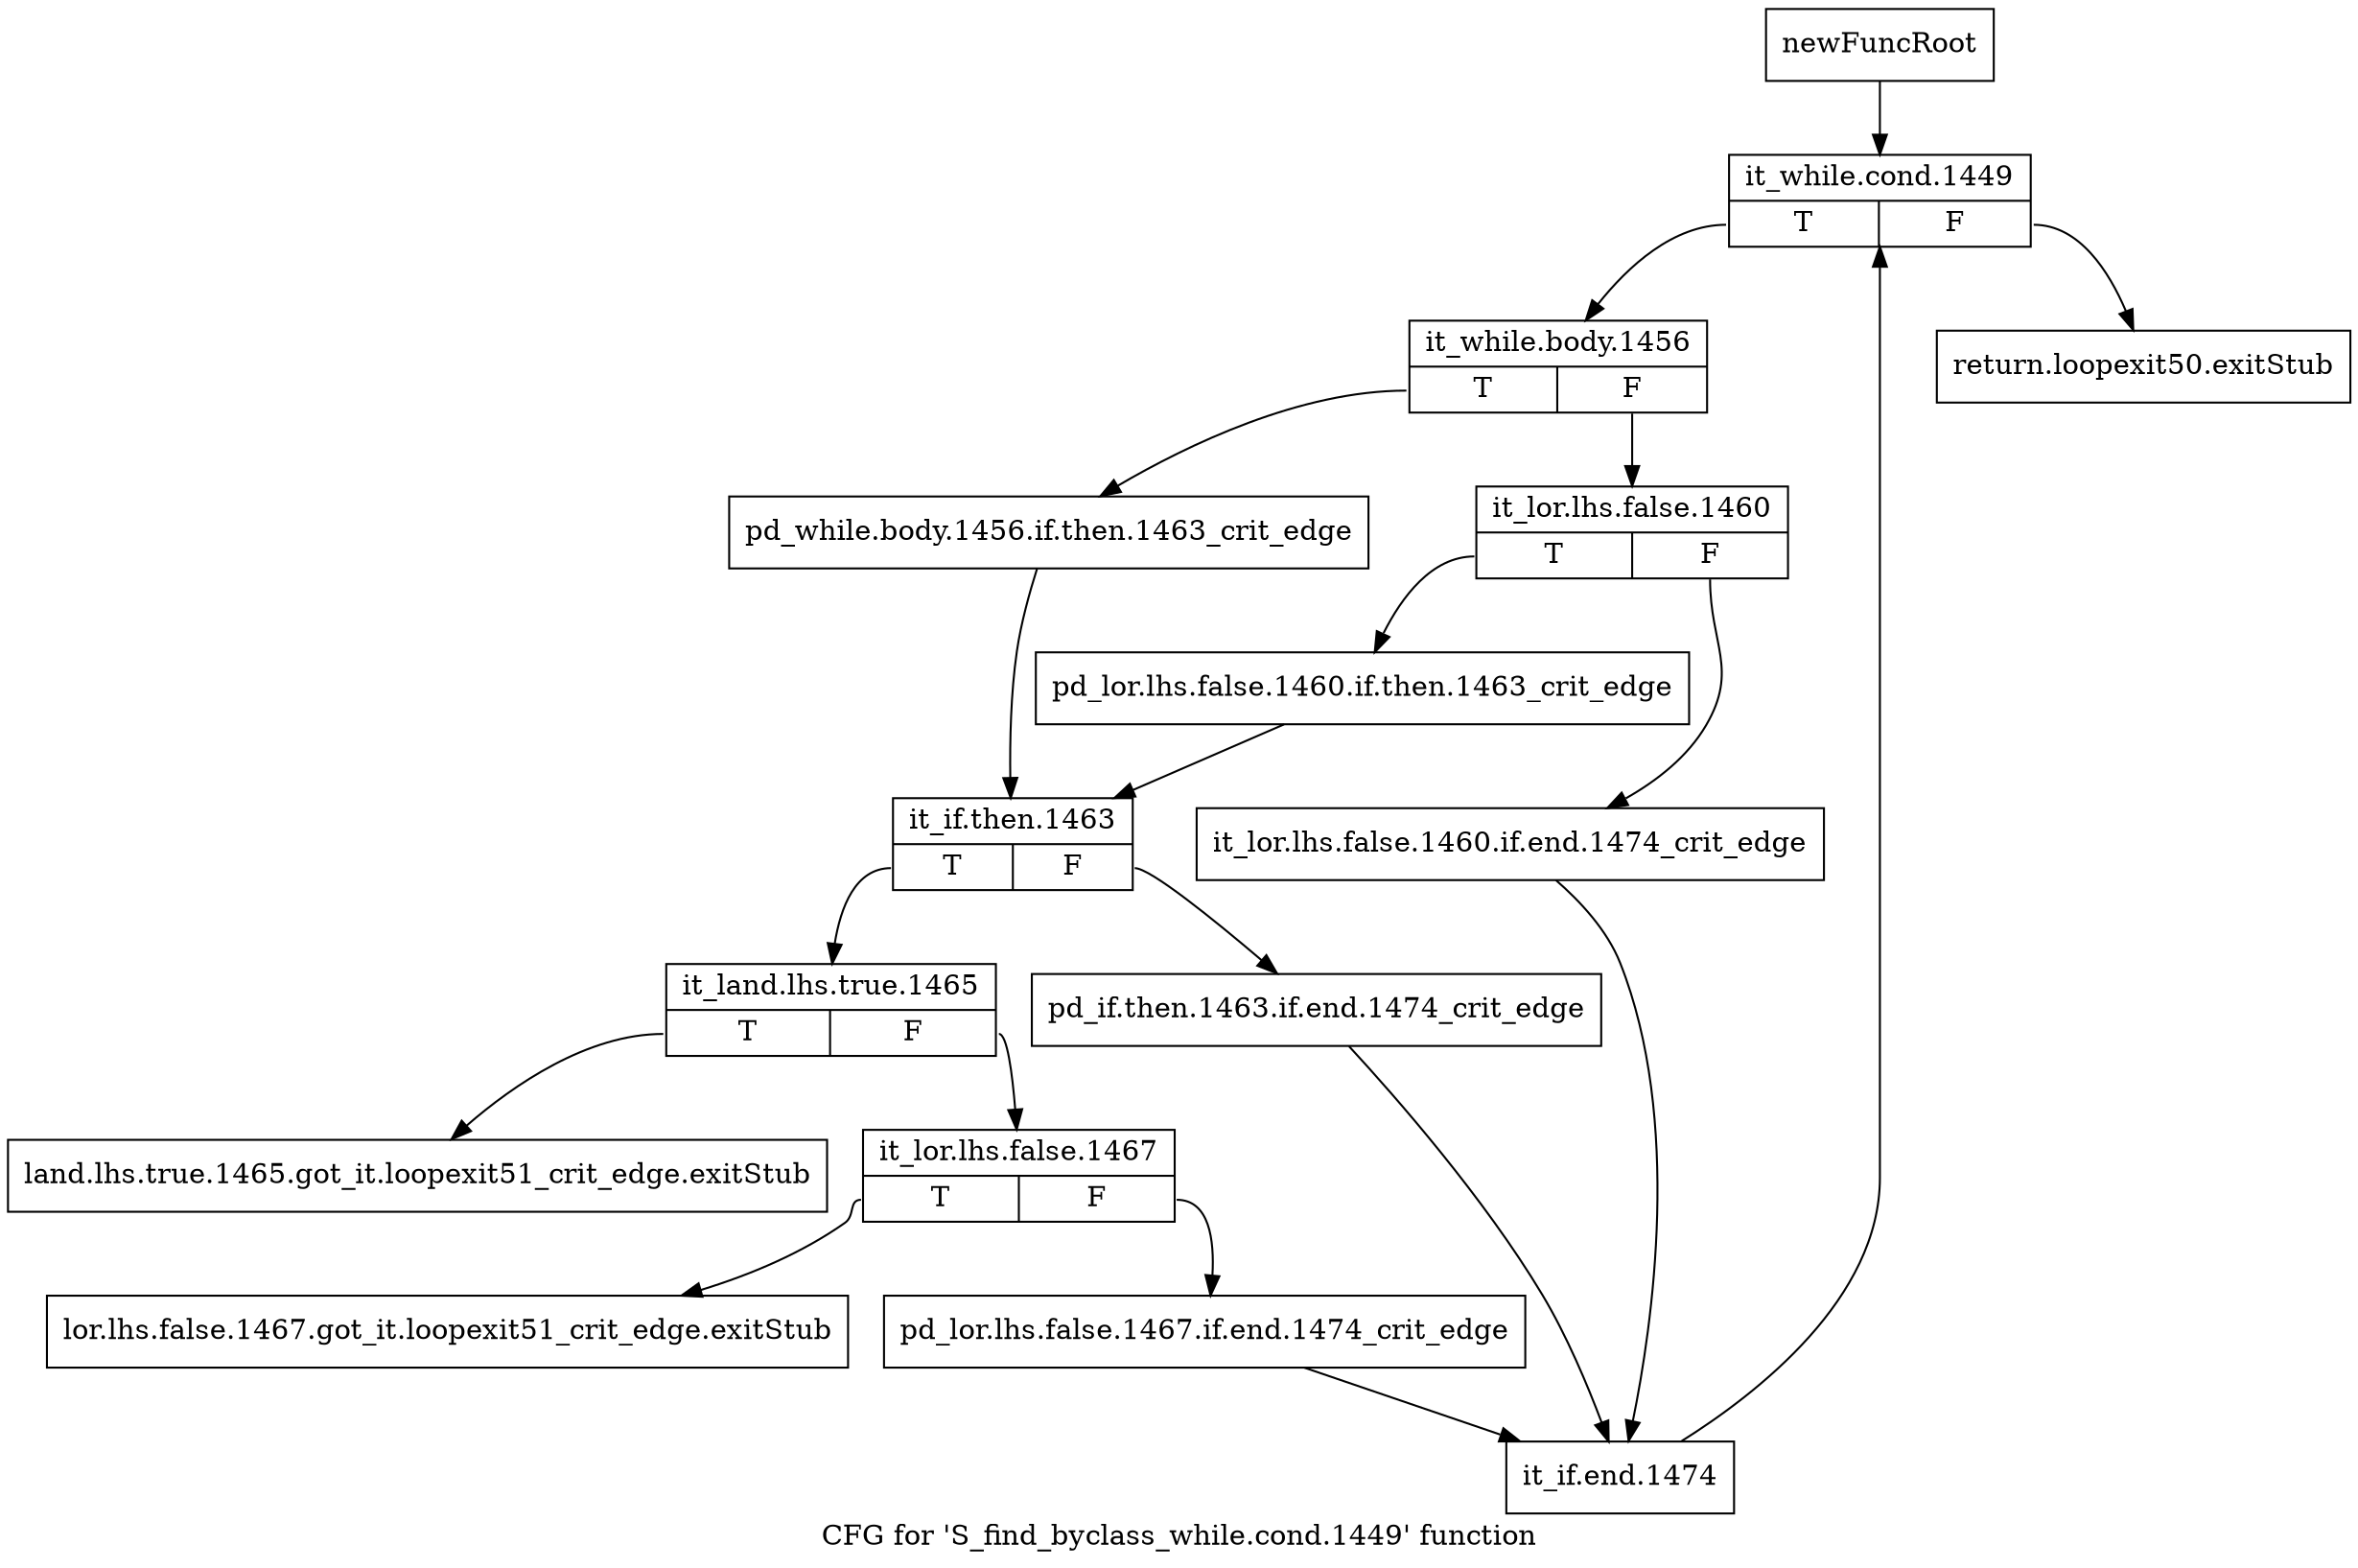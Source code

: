 digraph "CFG for 'S_find_byclass_while.cond.1449' function" {
	label="CFG for 'S_find_byclass_while.cond.1449' function";

	Node0x52bea30 [shape=record,label="{newFuncRoot}"];
	Node0x52bea30 -> Node0x52beb70;
	Node0x52bea80 [shape=record,label="{return.loopexit50.exitStub}"];
	Node0x52bead0 [shape=record,label="{land.lhs.true.1465.got_it.loopexit51_crit_edge.exitStub}"];
	Node0x52beb20 [shape=record,label="{lor.lhs.false.1467.got_it.loopexit51_crit_edge.exitStub}"];
	Node0x52beb70 [shape=record,label="{it_while.cond.1449|{<s0>T|<s1>F}}"];
	Node0x52beb70:s0 -> Node0x52bebc0;
	Node0x52beb70:s1 -> Node0x52bea80;
	Node0x52bebc0 [shape=record,label="{it_while.body.1456|{<s0>T|<s1>F}}"];
	Node0x52bebc0:s0 -> Node0x52bed00;
	Node0x52bebc0:s1 -> Node0x52bec10;
	Node0x52bec10 [shape=record,label="{it_lor.lhs.false.1460|{<s0>T|<s1>F}}"];
	Node0x52bec10:s0 -> Node0x52becb0;
	Node0x52bec10:s1 -> Node0x52bec60;
	Node0x52bec60 [shape=record,label="{it_lor.lhs.false.1460.if.end.1474_crit_edge}"];
	Node0x52bec60 -> Node0x52beee0;
	Node0x52becb0 [shape=record,label="{pd_lor.lhs.false.1460.if.then.1463_crit_edge}"];
	Node0x52becb0 -> Node0x52bed50;
	Node0x52bed00 [shape=record,label="{pd_while.body.1456.if.then.1463_crit_edge}"];
	Node0x52bed00 -> Node0x52bed50;
	Node0x52bed50 [shape=record,label="{it_if.then.1463|{<s0>T|<s1>F}}"];
	Node0x52bed50:s0 -> Node0x52bedf0;
	Node0x52bed50:s1 -> Node0x52beda0;
	Node0x52beda0 [shape=record,label="{pd_if.then.1463.if.end.1474_crit_edge}"];
	Node0x52beda0 -> Node0x52beee0;
	Node0x52bedf0 [shape=record,label="{it_land.lhs.true.1465|{<s0>T|<s1>F}}"];
	Node0x52bedf0:s0 -> Node0x52bead0;
	Node0x52bedf0:s1 -> Node0x52bee40;
	Node0x52bee40 [shape=record,label="{it_lor.lhs.false.1467|{<s0>T|<s1>F}}"];
	Node0x52bee40:s0 -> Node0x52beb20;
	Node0x52bee40:s1 -> Node0x52bee90;
	Node0x52bee90 [shape=record,label="{pd_lor.lhs.false.1467.if.end.1474_crit_edge}"];
	Node0x52bee90 -> Node0x52beee0;
	Node0x52beee0 [shape=record,label="{it_if.end.1474}"];
	Node0x52beee0 -> Node0x52beb70;
}

